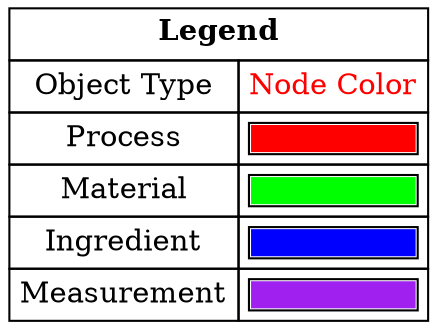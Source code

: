 digraph  { 

{ rank = sink;
    Legend [shape=none, margin=0, label=<
    <TABLE BORDER="0" CELLBORDER="1" CELLSPACING="0" CELLPADDING="4">
     <TR>
      <TD COLSPAN="2"><B>Legend</B></TD>
     </TR>
     <TR>
      <TD>Object Type</TD>
      <TD><FONT COLOR="red">Node Color</FONT></TD>
     </TR>
     <TR>
      <TD>Process</TD>
      <TD CELLPADDING="4">
       <TABLE BORDER="1" CELLBORDER="0" CELLSPACING="0" CELLPADDING="0">
        <TR>
         <TD BGCOLOR="RED"></TD>
        </TR>
       </TABLE>
      </TD>
     </TR>
     <TR>
      <TD>Material</TD>
      <TD CELLPADDING="4">
       <TABLE BORDER="1" CELLBORDER="0" CELLSPACING="0" CELLPADDING="0">
        <TR>
         <TD BGCOLOR="GREEN"></TD>
        </TR>
       </TABLE>
      </TD>
     </TR>
     <TR>
      <TD>Ingredient</TD>
      <TD CELLPADDING="4">
       <TABLE BORDER="1" CELLBORDER="0" CELLSPACING="0" CELLPADDING="0">
        <TR>
         <TD BGCOLOR="BLUE"></TD>
        </TR>
       </TABLE>
      </TD>
     </TR>
     <TR>
      <TD>Measurement</TD>
      <TD CELLPADDING="4">
       <TABLE BORDER="1" CELLBORDER="0" CELLSPACING="0" CELLPADDING="0">
        <TR>
         <TD BGCOLOR="PURPLE"></TD>
        </TR>
       </TABLE>
      </TD>
     </TR>
    </TABLE>
   >];
  }
} 
